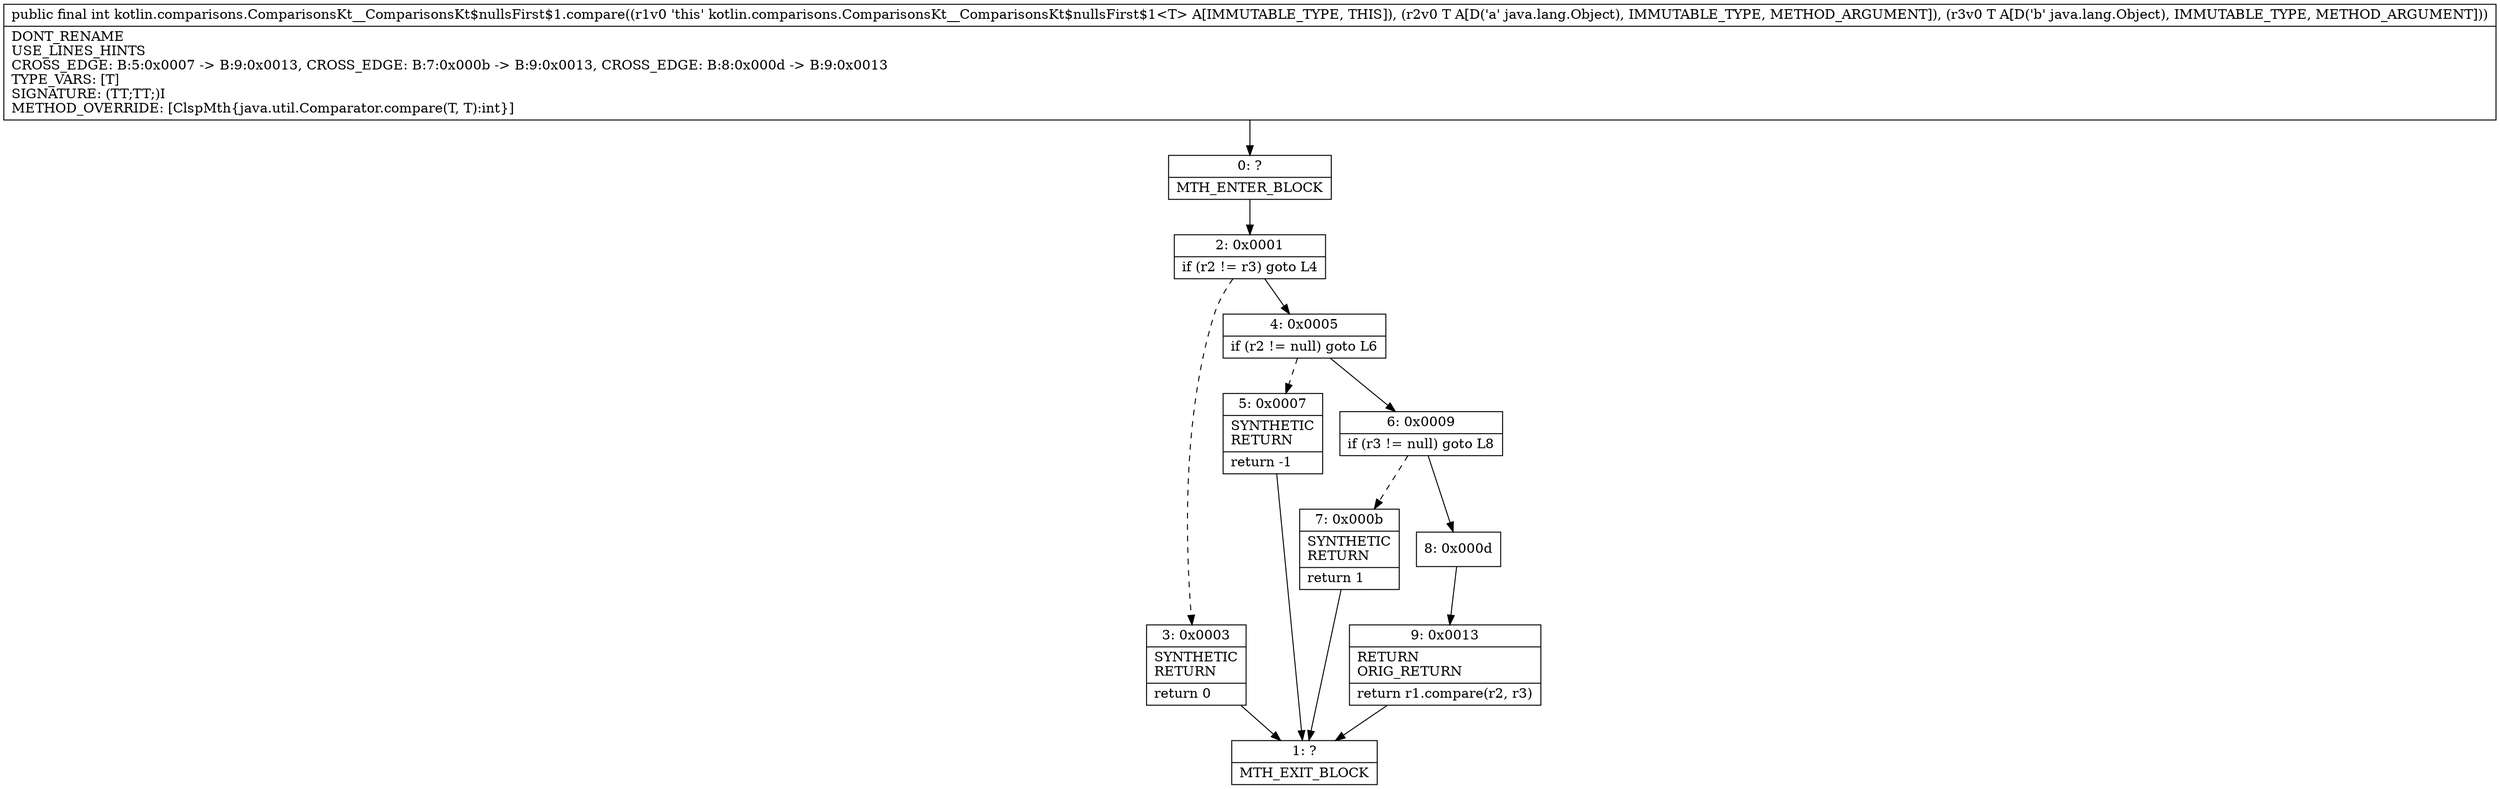 digraph "CFG forkotlin.comparisons.ComparisonsKt__ComparisonsKt$nullsFirst$1.compare(Ljava\/lang\/Object;Ljava\/lang\/Object;)I" {
Node_0 [shape=record,label="{0\:\ ?|MTH_ENTER_BLOCK\l}"];
Node_2 [shape=record,label="{2\:\ 0x0001|if (r2 != r3) goto L4\l}"];
Node_3 [shape=record,label="{3\:\ 0x0003|SYNTHETIC\lRETURN\l|return 0\l}"];
Node_1 [shape=record,label="{1\:\ ?|MTH_EXIT_BLOCK\l}"];
Node_4 [shape=record,label="{4\:\ 0x0005|if (r2 != null) goto L6\l}"];
Node_5 [shape=record,label="{5\:\ 0x0007|SYNTHETIC\lRETURN\l|return \-1\l}"];
Node_6 [shape=record,label="{6\:\ 0x0009|if (r3 != null) goto L8\l}"];
Node_7 [shape=record,label="{7\:\ 0x000b|SYNTHETIC\lRETURN\l|return 1\l}"];
Node_8 [shape=record,label="{8\:\ 0x000d}"];
Node_9 [shape=record,label="{9\:\ 0x0013|RETURN\lORIG_RETURN\l|return r1.compare(r2, r3)\l}"];
MethodNode[shape=record,label="{public final int kotlin.comparisons.ComparisonsKt__ComparisonsKt$nullsFirst$1.compare((r1v0 'this' kotlin.comparisons.ComparisonsKt__ComparisonsKt$nullsFirst$1\<T\> A[IMMUTABLE_TYPE, THIS]), (r2v0 T A[D('a' java.lang.Object), IMMUTABLE_TYPE, METHOD_ARGUMENT]), (r3v0 T A[D('b' java.lang.Object), IMMUTABLE_TYPE, METHOD_ARGUMENT]))  | DONT_RENAME\lUSE_LINES_HINTS\lCROSS_EDGE: B:5:0x0007 \-\> B:9:0x0013, CROSS_EDGE: B:7:0x000b \-\> B:9:0x0013, CROSS_EDGE: B:8:0x000d \-\> B:9:0x0013\lTYPE_VARS: [T]\lSIGNATURE: (TT;TT;)I\lMETHOD_OVERRIDE: [ClspMth\{java.util.Comparator.compare(T, T):int\}]\l}"];
MethodNode -> Node_0;Node_0 -> Node_2;
Node_2 -> Node_3[style=dashed];
Node_2 -> Node_4;
Node_3 -> Node_1;
Node_4 -> Node_5[style=dashed];
Node_4 -> Node_6;
Node_5 -> Node_1;
Node_6 -> Node_7[style=dashed];
Node_6 -> Node_8;
Node_7 -> Node_1;
Node_8 -> Node_9;
Node_9 -> Node_1;
}

